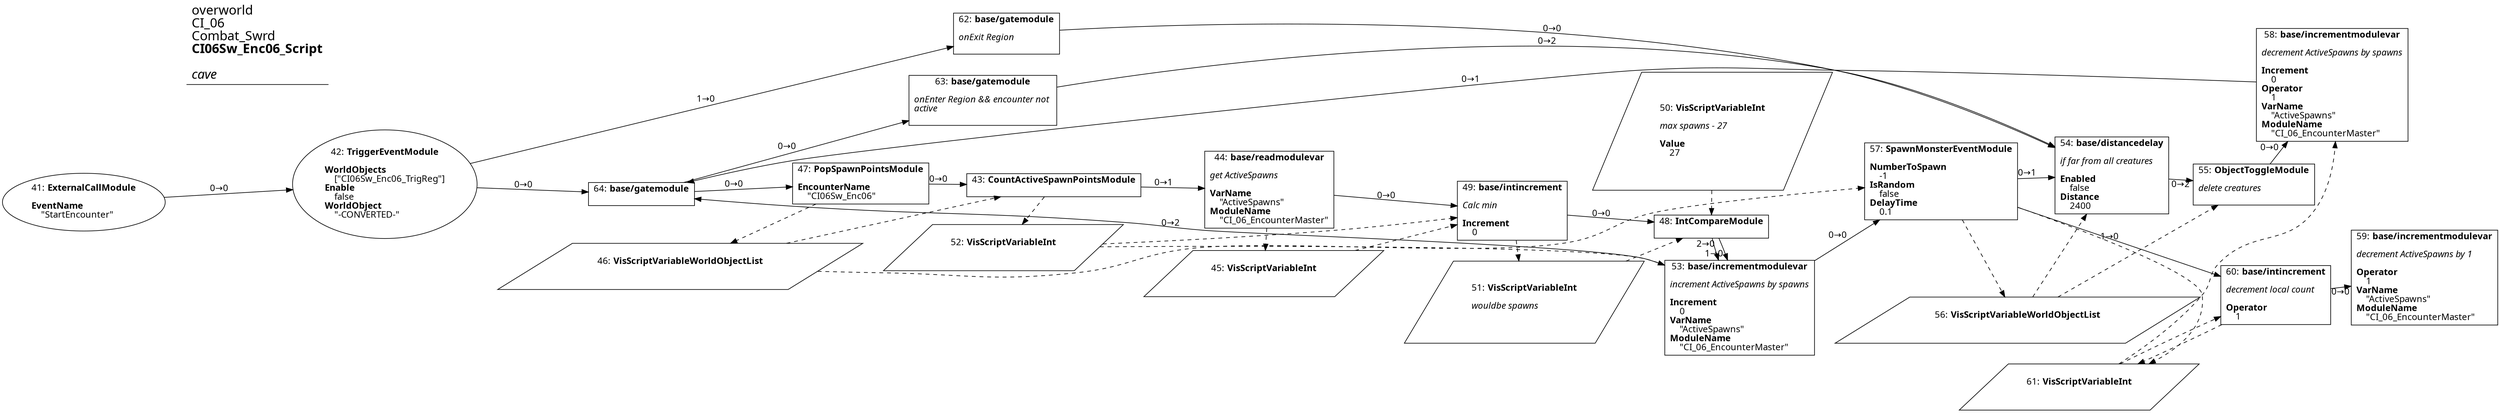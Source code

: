 digraph {
    layout = fdp;
    overlap = prism;
    sep = "+16";
    splines = spline;

    node [ shape = box ];

    graph [ fontname = "Segoe UI" ];
    node [ fontname = "Segoe UI" ];
    edge [ fontname = "Segoe UI" ];

    41 [ label = <41: <b>ExternalCallModule</b><br/><br/><b>EventName</b><br align="left"/>    &quot;StartEncounter&quot;<br align="left"/>> ];
    41 [ shape = oval ]
    41 [ pos = "-0.135,-0.055000003!" ];
    41 -> 42 [ label = "0→0" ];

    42 [ label = <42: <b>TriggerEventModule</b><br/><br/><b>WorldObjects</b><br align="left"/>    [&quot;CI06Sw_Enc06_TrigReg&quot;]<br align="left"/><b>Enable</b><br align="left"/>    false<br align="left"/><b>WorldObject</b><br align="left"/>    &quot;-CONVERTED-&quot;<br align="left"/>> ];
    42 [ shape = oval ]
    42 [ pos = "0.14600001,-0.041!" ];
    42 -> 64 [ label = "0→0" ];
    42 -> 62 [ label = "1→0" ];

    43 [ label = <43: <b>CountActiveSpawnPointsModule</b><br/><br/>> ];
    43 [ pos = "0.82400006,-0.040000003!" ];
    43 -> 44 [ label = "0→1" ];
    46 -> 43 [ style = dashed ];
    43 -> 52 [ style = dashed ];

    44 [ label = <44: <b>base/readmodulevar</b><br/><br/><i>get ActiveSpawns<br align="left"/></i><br align="left"/><b>VarName</b><br align="left"/>    &quot;ActiveSpawns&quot;<br align="left"/><b>ModuleName</b><br align="left"/>    &quot;CI_06_EncounterMaster&quot;<br align="left"/>> ];
    44 [ pos = "1.0960001,-0.037!" ];
    44 -> 49 [ label = "0→0" ];
    44 -> 45 [ style = dashed ];

    45 [ label = <45: <b>VisScriptVariableInt</b><br/><br/>> ];
    45 [ shape = parallelogram ]
    45 [ pos = "1.097,-0.16900001!" ];

    46 [ label = <46: <b>VisScriptVariableWorldObjectList</b><br/><br/>> ];
    46 [ shape = parallelogram ]
    46 [ pos = "0.59400004,-0.16800001!" ];

    47 [ label = <47: <b>PopSpawnPointsModule</b><br/><br/><b>EncounterName</b><br align="left"/>    &quot;CI06Sw_Enc06&quot;<br align="left"/>> ];
    47 [ pos = "0.59000003,-0.039!" ];
    47 -> 43 [ label = "0→0" ];
    47 -> 46 [ style = dashed ];

    48 [ label = <48: <b>IntCompareModule</b><br/><br/>> ];
    48 [ pos = "1.5480001,-0.037!" ];
    48 -> 53 [ label = "1→0" ];
    48 -> 53 [ label = "2→0" ];
    50 -> 48 [ style = dashed ];
    51 -> 48 [ style = dashed ];

    49 [ label = <49: <b>base/intincrement</b><br/><br/><i>Calc min<br align="left"/></i><br align="left"/><b>Increment</b><br align="left"/>    0<br align="left"/>> ];
    49 [ pos = "1.34,-0.037!" ];
    49 -> 48 [ label = "0→0" ];
    49 -> 51 [ style = dashed ];
    52 -> 49 [ style = dashed ];
    45 -> 49 [ style = dashed ];

    50 [ label = <50: <b>VisScriptVariableInt</b><br/><br/><i>max spawns - 27<br align="left"/></i><br align="left"/><b>Value</b><br align="left"/>    27<br align="left"/>> ];
    50 [ shape = parallelogram ]
    50 [ pos = "1.544,0.020000001!" ];

    51 [ label = <51: <b>VisScriptVariableInt</b><br/><br/><i>wouldbe spawns<br align="left"/></i><br align="left"/>> ];
    51 [ shape = parallelogram ]
    51 [ pos = "1.3440001,-0.18300001!" ];

    52 [ label = <52: <b>VisScriptVariableInt</b><br/><br/>> ];
    52 [ shape = parallelogram ]
    52 [ pos = "0.83400005,-0.142!" ];

    53 [ label = <53: <b>base/incrementmodulevar</b><br/><br/><i>increment ActiveSpawns by spawns<br align="left"/></i><br align="left"/><b>Increment</b><br align="left"/>    0<br align="left"/><b>VarName</b><br align="left"/>    &quot;ActiveSpawns&quot;<br align="left"/><b>ModuleName</b><br align="left"/>    &quot;CI_06_EncounterMaster&quot;<br align="left"/>> ];
    53 [ pos = "1.7300001,-0.22700001!" ];
    53 -> 57 [ label = "0→0" ];
    53 -> 64 [ label = "0→2" ];
    52 -> 53 [ style = dashed ];

    54 [ label = <54: <b>base/distancedelay</b><br/><br/><i>if far from all creatures<br align="left"/></i><br align="left"/><b>Enabled</b><br align="left"/>    false<br align="left"/><b>Distance</b><br align="left"/>    2400<br align="left"/>> ];
    54 [ pos = "2.2680001,-0.031000001!" ];
    54 -> 55 [ label = "0→2" ];
    56 -> 54 [ style = dashed ];

    55 [ label = <55: <b>ObjectToggleModule</b><br/><br/><i>delete creatures<br align="left"/></i><br align="left"/>> ];
    55 [ pos = "2.466,-0.040000003!" ];
    55 -> 58 [ label = "0→0" ];
    56 -> 55 [ style = dashed ];

    56 [ label = <56: <b>VisScriptVariableWorldObjectList</b><br/><br/>> ];
    56 [ shape = parallelogram ]
    56 [ pos = "1.9930001,-0.266!" ];

    57 [ label = <57: <b>SpawnMonsterEventModule</b><br/><br/><b>NumberToSpawn</b><br align="left"/>    -1<br align="left"/><b>IsRandom</b><br align="left"/>    false<br align="left"/><b>DelayTime</b><br align="left"/>    0.1<br align="left"/>> ];
    57 [ pos = "1.991,-0.036000002!" ];
    57 -> 54 [ label = "0→1" ];
    57 -> 60 [ label = "1→0" ];
    57 -> 56 [ style = dashed ];
    57 -> 61 [ style = dashed ];
    46 -> 57 [ style = dashed ];

    58 [ label = <58: <b>base/incrementmodulevar</b><br/><br/><i>decrement ActiveSpawns by spawns<br align="left"/></i><br align="left"/><b>Increment</b><br align="left"/>    0<br align="left"/><b>Operator</b><br align="left"/>    1<br align="left"/><b>VarName</b><br align="left"/>    &quot;ActiveSpawns&quot;<br align="left"/><b>ModuleName</b><br align="left"/>    &quot;CI_06_EncounterMaster&quot;<br align="left"/>> ];
    58 [ pos = "2.6880002,0.14500001!" ];
    58 -> 64 [ label = "0→1" ];
    61 -> 58 [ style = dashed ];

    59 [ label = <59: <b>base/incrementmodulevar</b><br/><br/><i>decrement ActiveSpawns by 1<br align="left"/></i><br align="left"/><b>Operator</b><br align="left"/>    1<br align="left"/><b>VarName</b><br align="left"/>    &quot;ActiveSpawns&quot;<br align="left"/><b>ModuleName</b><br align="left"/>    &quot;CI_06_EncounterMaster&quot;<br align="left"/>> ];
    59 [ pos = "2.4980001,-0.26200002!" ];

    60 [ label = <60: <b>base/intincrement</b><br/><br/><i>decrement local count<br align="left"/></i><br align="left"/><b>Operator</b><br align="left"/>    1<br align="left"/>> ];
    60 [ pos = "2.2800002,-0.263!" ];
    60 -> 59 [ label = "0→0" ];
    61 -> 60 [ style = dashed ];
    60 -> 61 [ style = dashed ];

    61 [ label = <61: <b>VisScriptVariableInt</b><br/><br/>> ];
    61 [ shape = parallelogram ]
    61 [ pos = "2.203,-0.411!" ];

    62 [ label = <62: <b>base/gatemodule</b><br/><br/><i>onExit Region<br align="left"/></i><br align="left"/>> ];
    62 [ pos = "0.614,0.393!" ];
    62 -> 54 [ label = "0→0" ];

    63 [ label = <63: <b>base/gatemodule</b><br/><br/><i>onEnter Region &amp;&amp; encounter not <br align="left"/>active<br align="left"/></i><br align="left"/>> ];
    63 [ pos = "0.615,0.23200001!" ];
    63 -> 54 [ label = "0→2" ];

    64 [ label = <64: <b>base/gatemodule</b><br/><br/>> ];
    64 [ pos = "0.39100003,-0.040000003!" ];
    64 -> 63 [ label = "0→0" ];
    64 -> 47 [ label = "0→0" ];

    title [ pos = "-0.136,0.39400002!" ];
    title [ shape = underline ];
    title [ label = <<font point-size="20">overworld<br align="left"/>CI_06<br align="left"/>Combat_Swrd<br align="left"/><b>CI06Sw_Enc06_Script</b><br align="left"/><br/><i>cave</i><br align="left"/></font>> ];
}
